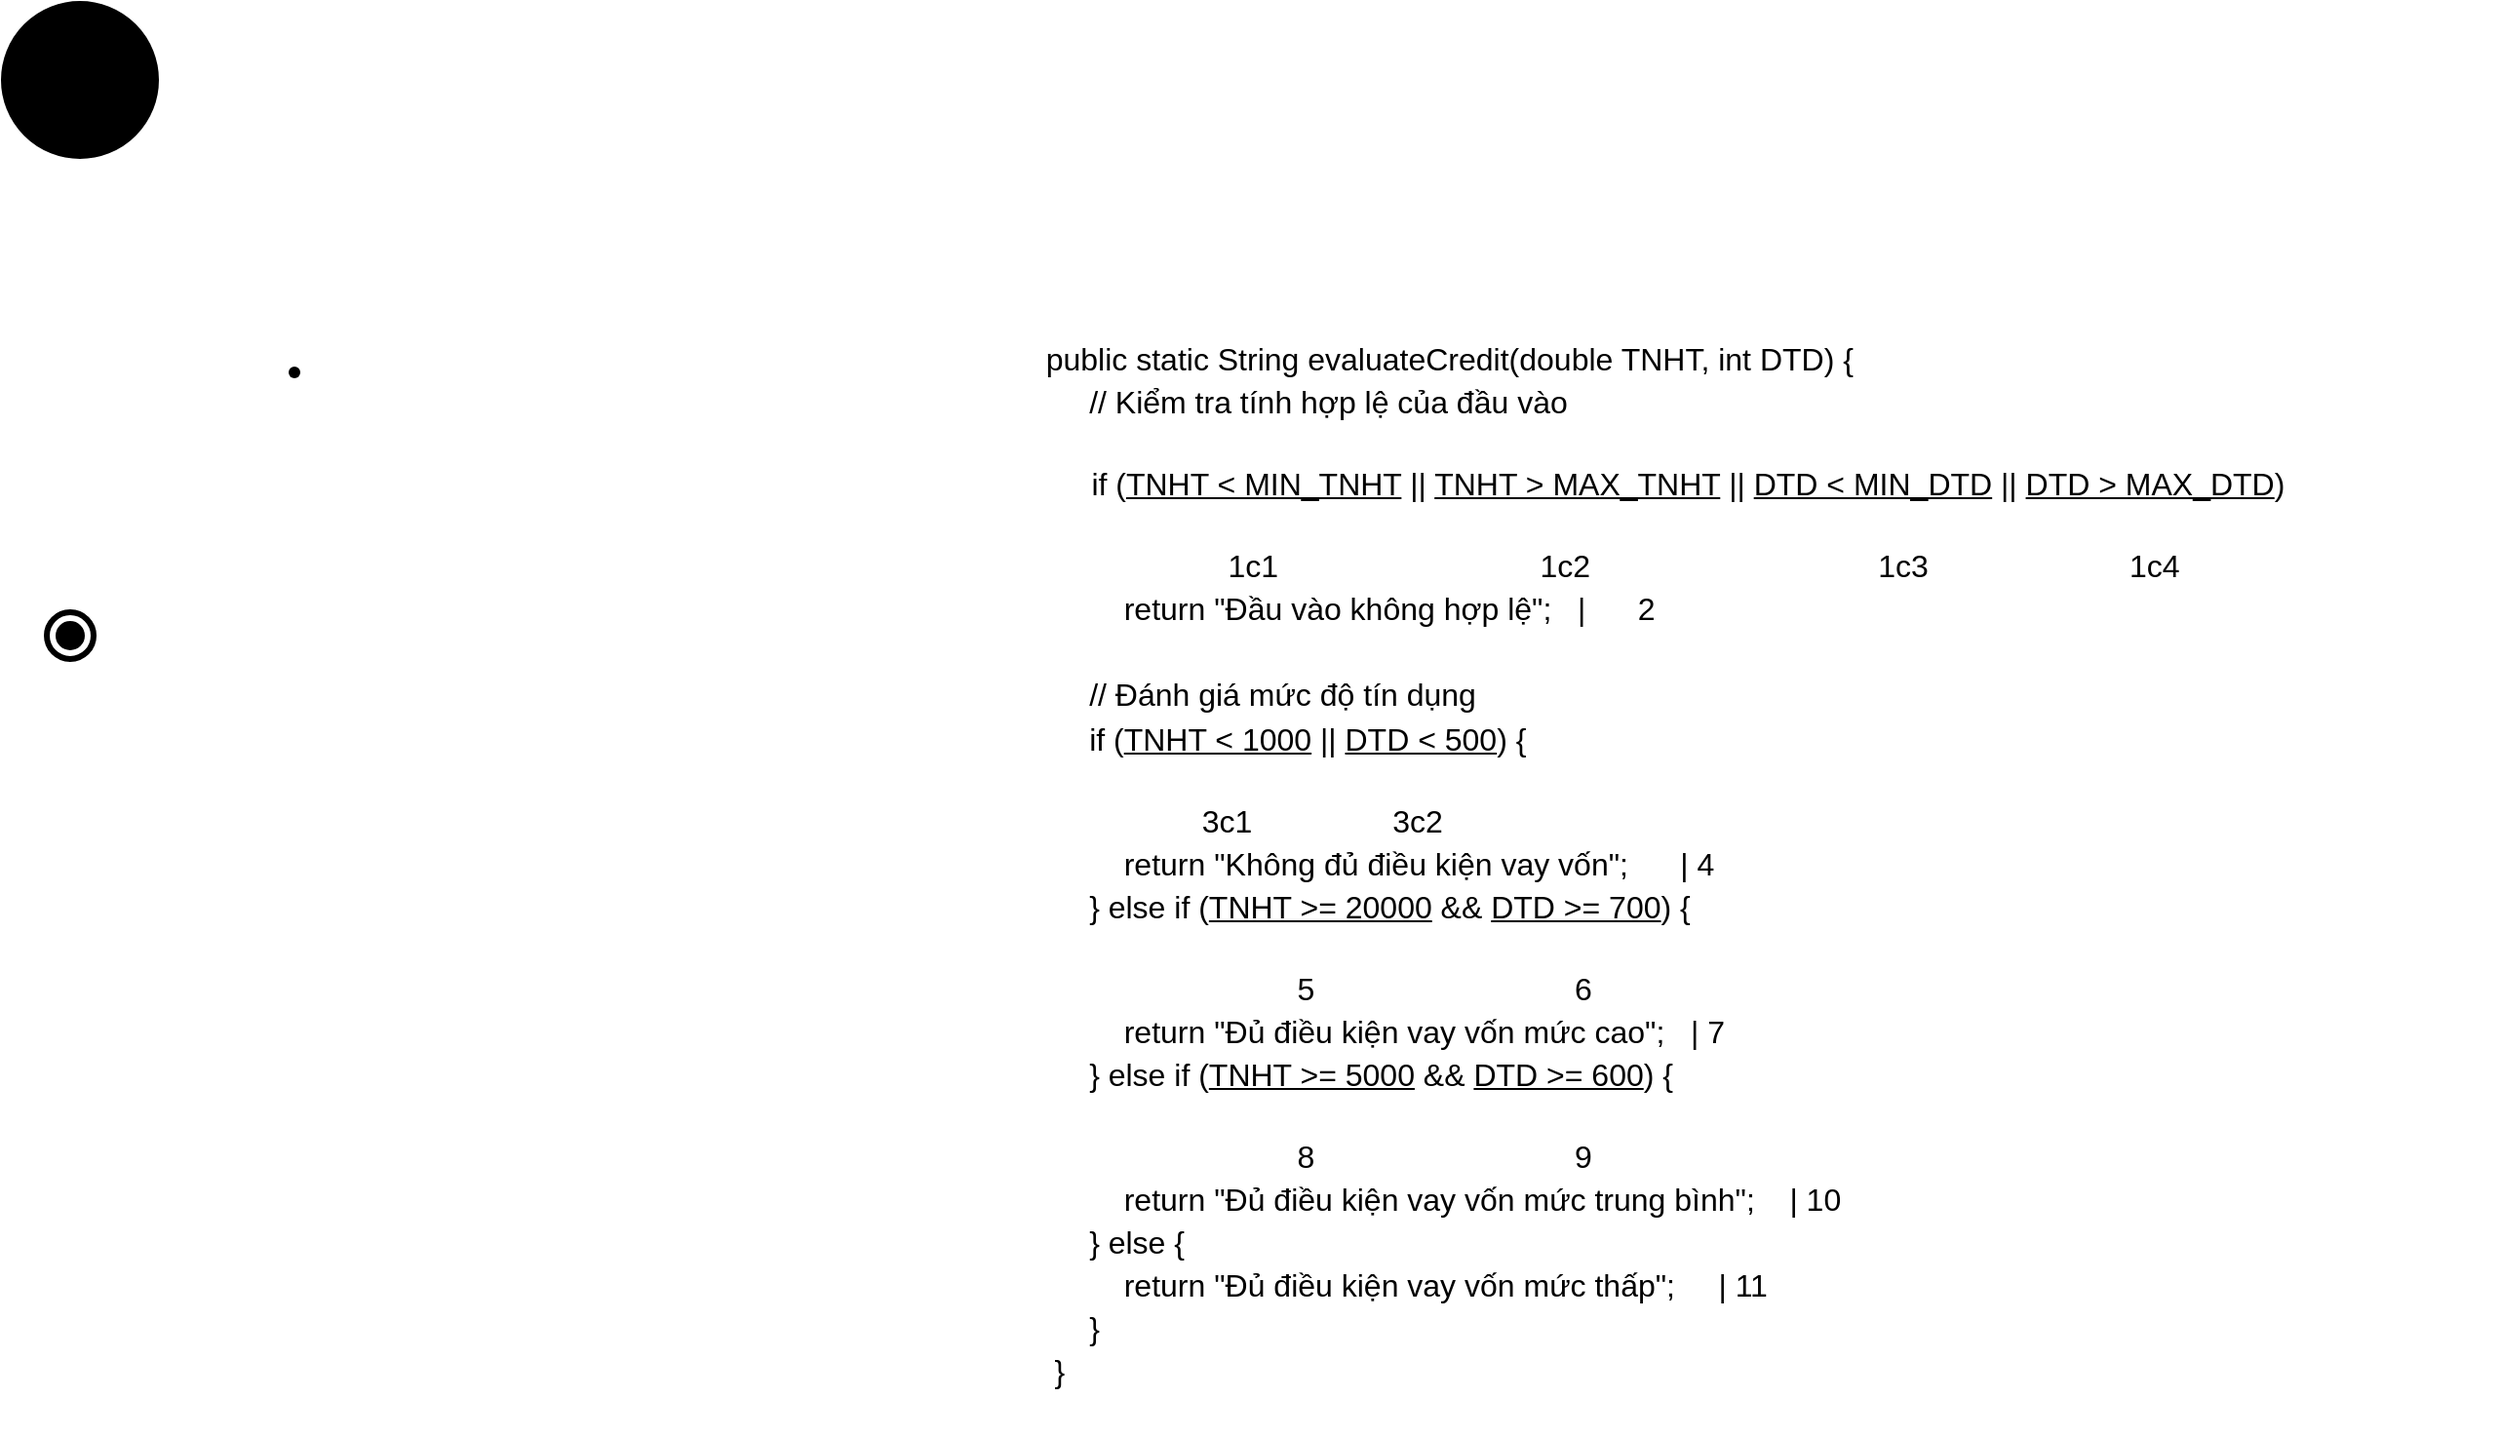 <mxfile version="24.4.4" type="device">
  <diagram id="C5RBs43oDa-KdzZeNtuy" name="Page-1">
    <mxGraphModel dx="2206" dy="860" grid="1" gridSize="10" guides="1" tooltips="1" connect="1" arrows="1" fold="1" page="1" pageScale="1" pageWidth="827" pageHeight="1169" math="0" shadow="0">
      <root>
        <mxCell id="WIyWlLk6GJQsqaUBKTNV-0" />
        <mxCell id="WIyWlLk6GJQsqaUBKTNV-1" parent="WIyWlLk6GJQsqaUBKTNV-0" />
        <mxCell id="ezQnrbNroKEbChPpnUDh-1" value="&lt;span style=&quot;&quot; id=&quot;docs-internal-guid-8483029a-7fff-266e-c295-133cfb328ac8&quot;&gt;&lt;p dir=&quot;ltr&quot; style=&quot;line-height: 1.38; margin-top: 12pt; margin-bottom: 15pt;&quot;&gt;&lt;b style=&quot;font-weight: normal;&quot;&gt;&amp;nbsp; &amp;nbsp; &lt;/b&gt;&lt;font face=&quot;Arial, sans-serif&quot;&gt;&lt;span style=&quot;font-size: 16px; white-space-collapse: preserve;&quot;&gt;public static String evaluateCredit(double TNHT, int DTD) {&lt;br&gt;        // Kiểm tra tính hợp lệ của đầu vào&lt;/span&gt;&lt;/font&gt;&lt;/p&gt;&lt;p dir=&quot;ltr&quot; style=&quot;line-height: 1.38; margin-top: 12pt; margin-bottom: 15pt;&quot;&gt;&lt;span style=&quot;background-color: initial;&quot;&gt;&lt;span style=&quot;white-space: pre;&quot;&gt;&#x9;&lt;/span&gt;&amp;nbsp; &amp;nbsp;&lt;/span&gt;&lt;font style=&quot;background-color: initial;&quot; face=&quot;Arial, sans-serif&quot;&gt;&lt;span style=&quot;font-size: 16px; white-space-collapse: preserve;&quot;&gt;if (&lt;u&gt;TNHT &amp;lt; MIN_TNHT&lt;/u&gt; || &lt;u&gt;TNHT &amp;gt; MAX_TNHT&lt;/u&gt; || &lt;u&gt;DTD &amp;lt; MIN_DTD&lt;/u&gt; || &lt;u&gt;DTD &amp;gt; MAX_DTD&lt;/u&gt;)&lt;/span&gt;&lt;/font&gt;&lt;span style=&quot;background-color: initial;&quot;&gt;&amp;nbsp;&lt;/span&gt;&lt;/p&gt;&lt;p dir=&quot;ltr&quot; style=&quot;line-height: 1.38; margin-top: 12pt; margin-bottom: 15pt;&quot;&gt;&lt;font face=&quot;Arial, sans-serif&quot;&gt;&lt;span style=&quot;font-size: 16px; white-space-collapse: preserve;&quot;&gt;&lt;span style=&quot;white-space: pre;&quot;&gt;&#x9;&lt;/span&gt;&lt;span style=&quot;white-space: pre;&quot;&gt;&#x9;&lt;/span&gt;&lt;span style=&quot;white-space: pre;&quot;&gt;&lt;span style=&quot;white-space: pre;&quot;&gt;&#x9;&lt;/span&gt;&lt;/span&gt;1c1&lt;span style=&quot;white-space: pre;&quot;&gt;&#x9;&lt;/span&gt;&lt;span style=&quot;white-space: pre;&quot;&gt;&#x9;&lt;/span&gt;&lt;span style=&quot;white-space: pre;&quot;&gt;&#x9;&lt;/span&gt;&lt;span style=&quot;white-space: pre;&quot;&gt;&#x9;&lt;/span&gt;    1c2&lt;span style=&quot;white-space: pre;&quot;&gt;&#x9;&lt;/span&gt;&lt;span style=&quot;white-space: pre;&quot;&gt;&#x9;&lt;/span&gt;&lt;span style=&quot;white-space: pre;&quot;&gt;&#x9;&lt;/span&gt;&lt;span style=&quot;white-space: pre;&quot;&gt;&#x9;&lt;/span&gt;   1c3&lt;span style=&quot;white-space: pre;&quot;&gt;&#x9;&lt;/span&gt;&lt;span style=&quot;white-space: pre;&quot;&gt;&#x9;&lt;/span&gt;&lt;span style=&quot;white-space: pre;&quot;&gt;&#x9;&lt;/span&gt;1c4  &lt;span style=&quot;white-space: pre;&quot;&gt;&#x9;&lt;/span&gt; &lt;br&gt;            return &quot;Đầu vào không hợp lệ&quot;;   |      2&lt;br&gt;&lt;br&gt;        // Đánh giá mức độ tín dụng&lt;br&gt;        if (&lt;u&gt;TNHT &amp;lt; 1000&lt;/u&gt; || &lt;u&gt;DTD &amp;lt; 500&lt;/u&gt;) {&lt;/span&gt;&lt;/font&gt;&lt;/p&gt;&lt;p dir=&quot;ltr&quot; style=&quot;line-height: 1.38; margin-top: 12pt; margin-bottom: 15pt;&quot;&gt;&lt;font face=&quot;Arial, sans-serif&quot;&gt;&lt;span style=&quot;font-size: 16px; white-space-collapse: preserve;&quot;&gt;&lt;span style=&quot;white-space: pre;&quot;&gt;&#x9;&lt;/span&gt;&lt;span style=&quot;white-space: pre;&quot;&gt;&#x9;&lt;/span&gt;     3c1&lt;span style=&quot;white-space: pre;&quot;&gt;&#x9;&lt;/span&gt;           3c2&lt;br&gt;            return &quot;Không đủ điều kiện vay vốn&quot;;      | 4&lt;br&gt;        } else if (&lt;u&gt;TNHT &amp;gt;= 20000&lt;/u&gt; &amp;amp;&amp;amp; &lt;u&gt;DTD &amp;gt;= 700&lt;/u&gt;) {&lt;/span&gt;&lt;/font&gt;&lt;/p&gt;&lt;p dir=&quot;ltr&quot; style=&quot;line-height: 1.38; margin-top: 12pt; margin-bottom: 15pt;&quot;&gt;&lt;font face=&quot;Arial, sans-serif&quot;&gt;&lt;span style=&quot;font-size: 16px; white-space-collapse: preserve;&quot;&gt;&lt;span style=&quot;white-space: pre;&quot;&gt;&#x9;&lt;/span&gt;&lt;span style=&quot;white-space: pre;&quot;&gt;&#x9;&lt;/span&gt;&lt;span style=&quot;white-space: pre;&quot;&gt;&#x9;&lt;/span&gt;&lt;span style=&quot;white-space: pre;&quot;&gt;&#x9;&lt;/span&gt;5&lt;span style=&quot;white-space: pre;&quot;&gt;&#x9;&lt;/span&gt;&lt;span style=&quot;white-space: pre;&quot;&gt;&#x9;&lt;/span&gt;&lt;span style=&quot;white-space: pre;&quot;&gt;&#x9;&lt;/span&gt;&lt;span style=&quot;white-space: pre;&quot;&gt;&#x9;&lt;/span&gt;6&lt;span style=&quot;white-space: pre;&quot;&gt;&#x9;&lt;/span&gt;&lt;span style=&quot;white-space: pre;&quot;&gt;&#x9;&lt;/span&gt;&lt;span style=&quot;white-space: pre;&quot;&gt;&#x9;&lt;/span&gt;&lt;span style=&quot;white-space: pre;&quot;&gt;&#x9;&lt;/span&gt;&lt;br&gt;            return &quot;Đủ điều kiện vay vốn mức cao&quot;;   | 7&lt;br&gt;        } else if (&lt;u&gt;TNHT &amp;gt;= 5000&lt;/u&gt; &amp;amp;&amp;amp; &lt;u&gt;DTD &amp;gt;= 600&lt;/u&gt;) {&lt;/span&gt;&lt;/font&gt;&lt;/p&gt;&lt;p dir=&quot;ltr&quot; style=&quot;line-height: 1.38; margin-top: 12pt; margin-bottom: 15pt;&quot;&gt;&lt;font face=&quot;Arial, sans-serif&quot;&gt;&lt;span style=&quot;font-size: 16px; white-space-collapse: preserve;&quot;&gt;&lt;span style=&quot;white-space: pre;&quot;&gt;&#x9;&lt;/span&gt;&lt;span style=&quot;white-space: pre;&quot;&gt;&#x9;&lt;/span&gt;&lt;span style=&quot;white-space: pre;&quot;&gt;&#x9;&lt;/span&gt;&lt;span style=&quot;white-space: pre;&quot;&gt;&#x9;&lt;/span&gt;8&lt;span style=&quot;white-space: pre;&quot;&gt;&#x9;&lt;/span&gt;&lt;span style=&quot;white-space: pre;&quot;&gt;&#x9;&lt;/span&gt;&lt;span style=&quot;white-space: pre;&quot;&gt;&#x9;&lt;/span&gt;&lt;span style=&quot;white-space: pre;&quot;&gt;&#x9;&lt;/span&gt;9&lt;br&gt;            return &quot;Đủ điều kiện vay vốn mức trung bình&quot;;    | 10&lt;br&gt;        } else {&lt;br&gt;            return &quot;Đủ điều kiện vay vốn mức thấp&quot;;     | 11&lt;br&gt;        }&lt;br&gt;    }&lt;/span&gt;&lt;/font&gt;&lt;br&gt;&lt;/p&gt;&lt;/span&gt;" style="text;whiteSpace=wrap;html=1;" parent="WIyWlLk6GJQsqaUBKTNV-1" vertex="1">
          <mxGeometry x="-90" y="430" width="760" height="410" as="geometry" />
        </mxCell>
        <mxCell id="T1bMZ6FQiI1dHEg5VdPg-0" value="" style="ellipse;shape=doubleEllipse;whiteSpace=wrap;html=1;aspect=fixed;fillColor=#000000;" vertex="1" parent="WIyWlLk6GJQsqaUBKTNV-1">
          <mxGeometry x="-610" y="280" width="80" height="80" as="geometry" />
        </mxCell>
        <mxCell id="T1bMZ6FQiI1dHEg5VdPg-1" value="" style="shape=waypoint;sketch=0;fillStyle=solid;size=6;pointerEvents=1;points=[];fillColor=none;resizable=0;rotatable=0;perimeter=centerPerimeter;snapToPoint=1;" vertex="1" parent="WIyWlLk6GJQsqaUBKTNV-1">
          <mxGeometry x="-470" y="460" width="20" height="20" as="geometry" />
        </mxCell>
        <mxCell id="T1bMZ6FQiI1dHEg5VdPg-2" value="" style="ellipse;shape=doubleEllipse;whiteSpace=wrap;html=1;aspect=fixed;fillColor=#000000;strokeColor=#ffffff;strokeWidth=3;" vertex="1" parent="WIyWlLk6GJQsqaUBKTNV-1">
          <mxGeometry x="-590" y="590" width="30" height="30" as="geometry" />
        </mxCell>
      </root>
    </mxGraphModel>
  </diagram>
</mxfile>
